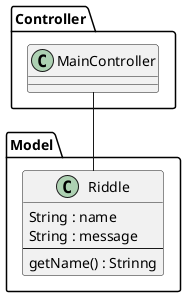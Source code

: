 @startuml


Controller.MainController -- Model.Riddle

class Controller.MainController {

}
class Model.Riddle {
String : name
String : message
--
getName() : Strinng
}

@enduml
